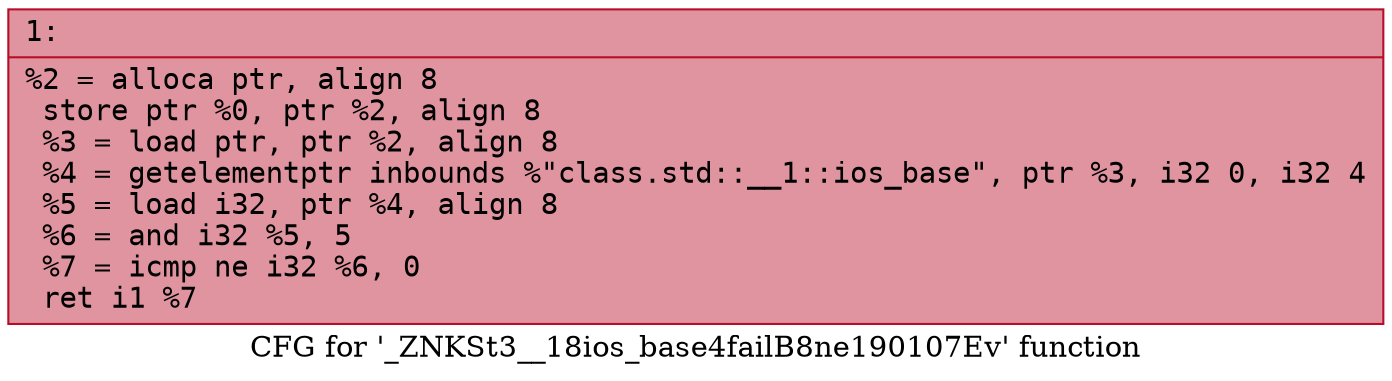 digraph "CFG for '_ZNKSt3__18ios_base4failB8ne190107Ev' function" {
	label="CFG for '_ZNKSt3__18ios_base4failB8ne190107Ev' function";

	Node0x600000d3f4d0 [shape=record,color="#b70d28ff", style=filled, fillcolor="#b70d2870" fontname="Courier",label="{1:\l|  %2 = alloca ptr, align 8\l  store ptr %0, ptr %2, align 8\l  %3 = load ptr, ptr %2, align 8\l  %4 = getelementptr inbounds %\"class.std::__1::ios_base\", ptr %3, i32 0, i32 4\l  %5 = load i32, ptr %4, align 8\l  %6 = and i32 %5, 5\l  %7 = icmp ne i32 %6, 0\l  ret i1 %7\l}"];
}
